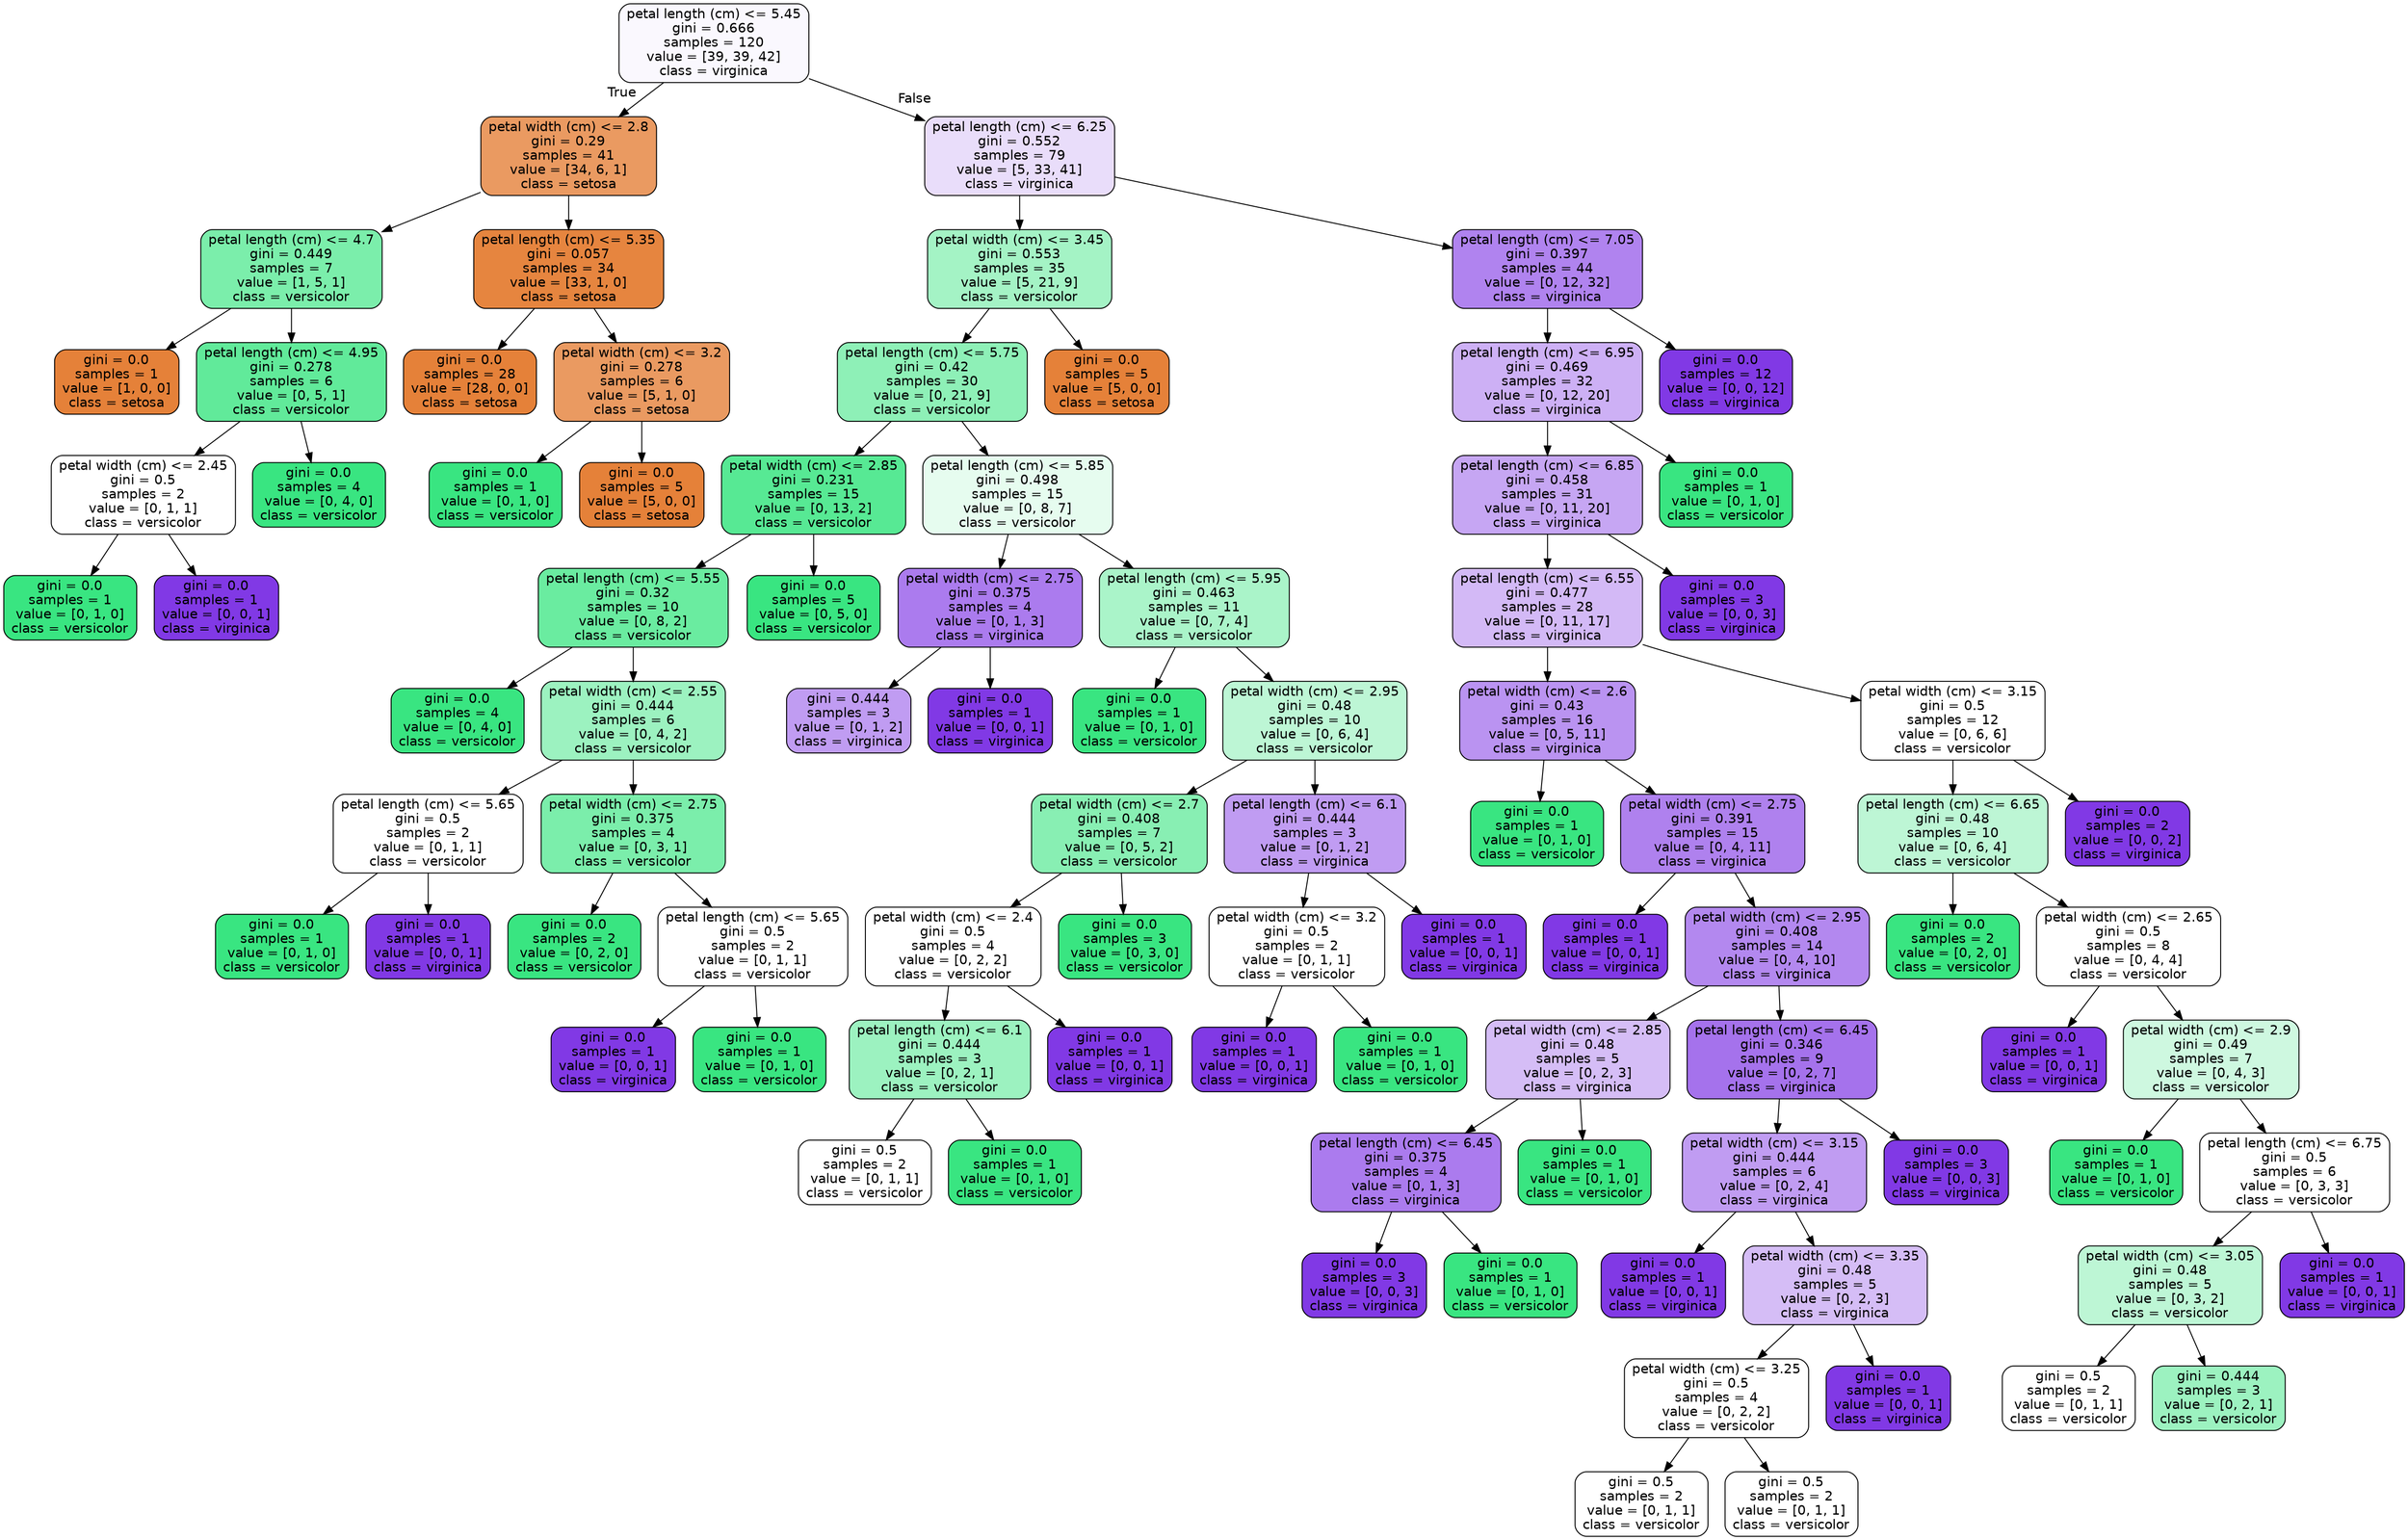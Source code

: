 digraph Tree {
node [shape=box, style="filled, rounded", color="black", fontname=helvetica] ;
edge [fontname=helvetica] ;
0 [label="petal length (cm) <= 5.45\ngini = 0.666\nsamples = 120\nvalue = [39, 39, 42]\nclass = virginica", fillcolor="#faf8fe"] ;
1 [label="petal width (cm) <= 2.8\ngini = 0.29\nsamples = 41\nvalue = [34, 6, 1]\nclass = setosa", fillcolor="#ea9a61"] ;
0 -> 1 [labeldistance=2.5, labelangle=45, headlabel="True"] ;
2 [label="petal length (cm) <= 4.7\ngini = 0.449\nsamples = 7\nvalue = [1, 5, 1]\nclass = versicolor", fillcolor="#7beeab"] ;
1 -> 2 ;
3 [label="gini = 0.0\nsamples = 1\nvalue = [1, 0, 0]\nclass = setosa", fillcolor="#e58139"] ;
2 -> 3 ;
4 [label="petal length (cm) <= 4.95\ngini = 0.278\nsamples = 6\nvalue = [0, 5, 1]\nclass = versicolor", fillcolor="#61ea9a"] ;
2 -> 4 ;
5 [label="petal width (cm) <= 2.45\ngini = 0.5\nsamples = 2\nvalue = [0, 1, 1]\nclass = versicolor", fillcolor="#ffffff"] ;
4 -> 5 ;
6 [label="gini = 0.0\nsamples = 1\nvalue = [0, 1, 0]\nclass = versicolor", fillcolor="#39e581"] ;
5 -> 6 ;
7 [label="gini = 0.0\nsamples = 1\nvalue = [0, 0, 1]\nclass = virginica", fillcolor="#8139e5"] ;
5 -> 7 ;
8 [label="gini = 0.0\nsamples = 4\nvalue = [0, 4, 0]\nclass = versicolor", fillcolor="#39e581"] ;
4 -> 8 ;
9 [label="petal length (cm) <= 5.35\ngini = 0.057\nsamples = 34\nvalue = [33, 1, 0]\nclass = setosa", fillcolor="#e6853f"] ;
1 -> 9 ;
10 [label="gini = 0.0\nsamples = 28\nvalue = [28, 0, 0]\nclass = setosa", fillcolor="#e58139"] ;
9 -> 10 ;
11 [label="petal width (cm) <= 3.2\ngini = 0.278\nsamples = 6\nvalue = [5, 1, 0]\nclass = setosa", fillcolor="#ea9a61"] ;
9 -> 11 ;
12 [label="gini = 0.0\nsamples = 1\nvalue = [0, 1, 0]\nclass = versicolor", fillcolor="#39e581"] ;
11 -> 12 ;
13 [label="gini = 0.0\nsamples = 5\nvalue = [5, 0, 0]\nclass = setosa", fillcolor="#e58139"] ;
11 -> 13 ;
14 [label="petal length (cm) <= 6.25\ngini = 0.552\nsamples = 79\nvalue = [5, 33, 41]\nclass = virginica", fillcolor="#e9ddfa"] ;
0 -> 14 [labeldistance=2.5, labelangle=-45, headlabel="False"] ;
15 [label="petal width (cm) <= 3.45\ngini = 0.553\nsamples = 35\nvalue = [5, 21, 9]\nclass = versicolor", fillcolor="#a4f3c5"] ;
14 -> 15 ;
16 [label="petal length (cm) <= 5.75\ngini = 0.42\nsamples = 30\nvalue = [0, 21, 9]\nclass = versicolor", fillcolor="#8ef0b7"] ;
15 -> 16 ;
17 [label="petal width (cm) <= 2.85\ngini = 0.231\nsamples = 15\nvalue = [0, 13, 2]\nclass = versicolor", fillcolor="#57e994"] ;
16 -> 17 ;
18 [label="petal length (cm) <= 5.55\ngini = 0.32\nsamples = 10\nvalue = [0, 8, 2]\nclass = versicolor", fillcolor="#6aeca0"] ;
17 -> 18 ;
19 [label="gini = 0.0\nsamples = 4\nvalue = [0, 4, 0]\nclass = versicolor", fillcolor="#39e581"] ;
18 -> 19 ;
20 [label="petal width (cm) <= 2.55\ngini = 0.444\nsamples = 6\nvalue = [0, 4, 2]\nclass = versicolor", fillcolor="#9cf2c0"] ;
18 -> 20 ;
21 [label="petal length (cm) <= 5.65\ngini = 0.5\nsamples = 2\nvalue = [0, 1, 1]\nclass = versicolor", fillcolor="#ffffff"] ;
20 -> 21 ;
22 [label="gini = 0.0\nsamples = 1\nvalue = [0, 1, 0]\nclass = versicolor", fillcolor="#39e581"] ;
21 -> 22 ;
23 [label="gini = 0.0\nsamples = 1\nvalue = [0, 0, 1]\nclass = virginica", fillcolor="#8139e5"] ;
21 -> 23 ;
24 [label="petal width (cm) <= 2.75\ngini = 0.375\nsamples = 4\nvalue = [0, 3, 1]\nclass = versicolor", fillcolor="#7beeab"] ;
20 -> 24 ;
25 [label="gini = 0.0\nsamples = 2\nvalue = [0, 2, 0]\nclass = versicolor", fillcolor="#39e581"] ;
24 -> 25 ;
26 [label="petal length (cm) <= 5.65\ngini = 0.5\nsamples = 2\nvalue = [0, 1, 1]\nclass = versicolor", fillcolor="#ffffff"] ;
24 -> 26 ;
27 [label="gini = 0.0\nsamples = 1\nvalue = [0, 0, 1]\nclass = virginica", fillcolor="#8139e5"] ;
26 -> 27 ;
28 [label="gini = 0.0\nsamples = 1\nvalue = [0, 1, 0]\nclass = versicolor", fillcolor="#39e581"] ;
26 -> 28 ;
29 [label="gini = 0.0\nsamples = 5\nvalue = [0, 5, 0]\nclass = versicolor", fillcolor="#39e581"] ;
17 -> 29 ;
30 [label="petal length (cm) <= 5.85\ngini = 0.498\nsamples = 15\nvalue = [0, 8, 7]\nclass = versicolor", fillcolor="#e6fcef"] ;
16 -> 30 ;
31 [label="petal width (cm) <= 2.75\ngini = 0.375\nsamples = 4\nvalue = [0, 1, 3]\nclass = virginica", fillcolor="#ab7bee"] ;
30 -> 31 ;
32 [label="gini = 0.444\nsamples = 3\nvalue = [0, 1, 2]\nclass = virginica", fillcolor="#c09cf2"] ;
31 -> 32 ;
33 [label="gini = 0.0\nsamples = 1\nvalue = [0, 0, 1]\nclass = virginica", fillcolor="#8139e5"] ;
31 -> 33 ;
34 [label="petal length (cm) <= 5.95\ngini = 0.463\nsamples = 11\nvalue = [0, 7, 4]\nclass = versicolor", fillcolor="#aaf4c9"] ;
30 -> 34 ;
35 [label="gini = 0.0\nsamples = 1\nvalue = [0, 1, 0]\nclass = versicolor", fillcolor="#39e581"] ;
34 -> 35 ;
36 [label="petal width (cm) <= 2.95\ngini = 0.48\nsamples = 10\nvalue = [0, 6, 4]\nclass = versicolor", fillcolor="#bdf6d5"] ;
34 -> 36 ;
37 [label="petal width (cm) <= 2.7\ngini = 0.408\nsamples = 7\nvalue = [0, 5, 2]\nclass = versicolor", fillcolor="#88efb3"] ;
36 -> 37 ;
38 [label="petal width (cm) <= 2.4\ngini = 0.5\nsamples = 4\nvalue = [0, 2, 2]\nclass = versicolor", fillcolor="#ffffff"] ;
37 -> 38 ;
39 [label="petal length (cm) <= 6.1\ngini = 0.444\nsamples = 3\nvalue = [0, 2, 1]\nclass = versicolor", fillcolor="#9cf2c0"] ;
38 -> 39 ;
40 [label="gini = 0.5\nsamples = 2\nvalue = [0, 1, 1]\nclass = versicolor", fillcolor="#ffffff"] ;
39 -> 40 ;
41 [label="gini = 0.0\nsamples = 1\nvalue = [0, 1, 0]\nclass = versicolor", fillcolor="#39e581"] ;
39 -> 41 ;
42 [label="gini = 0.0\nsamples = 1\nvalue = [0, 0, 1]\nclass = virginica", fillcolor="#8139e5"] ;
38 -> 42 ;
43 [label="gini = 0.0\nsamples = 3\nvalue = [0, 3, 0]\nclass = versicolor", fillcolor="#39e581"] ;
37 -> 43 ;
44 [label="petal length (cm) <= 6.1\ngini = 0.444\nsamples = 3\nvalue = [0, 1, 2]\nclass = virginica", fillcolor="#c09cf2"] ;
36 -> 44 ;
45 [label="petal width (cm) <= 3.2\ngini = 0.5\nsamples = 2\nvalue = [0, 1, 1]\nclass = versicolor", fillcolor="#ffffff"] ;
44 -> 45 ;
46 [label="gini = 0.0\nsamples = 1\nvalue = [0, 0, 1]\nclass = virginica", fillcolor="#8139e5"] ;
45 -> 46 ;
47 [label="gini = 0.0\nsamples = 1\nvalue = [0, 1, 0]\nclass = versicolor", fillcolor="#39e581"] ;
45 -> 47 ;
48 [label="gini = 0.0\nsamples = 1\nvalue = [0, 0, 1]\nclass = virginica", fillcolor="#8139e5"] ;
44 -> 48 ;
49 [label="gini = 0.0\nsamples = 5\nvalue = [5, 0, 0]\nclass = setosa", fillcolor="#e58139"] ;
15 -> 49 ;
50 [label="petal length (cm) <= 7.05\ngini = 0.397\nsamples = 44\nvalue = [0, 12, 32]\nclass = virginica", fillcolor="#b083ef"] ;
14 -> 50 ;
51 [label="petal length (cm) <= 6.95\ngini = 0.469\nsamples = 32\nvalue = [0, 12, 20]\nclass = virginica", fillcolor="#cdb0f5"] ;
50 -> 51 ;
52 [label="petal length (cm) <= 6.85\ngini = 0.458\nsamples = 31\nvalue = [0, 11, 20]\nclass = virginica", fillcolor="#c6a6f3"] ;
51 -> 52 ;
53 [label="petal length (cm) <= 6.55\ngini = 0.477\nsamples = 28\nvalue = [0, 11, 17]\nclass = virginica", fillcolor="#d3b9f6"] ;
52 -> 53 ;
54 [label="petal width (cm) <= 2.6\ngini = 0.43\nsamples = 16\nvalue = [0, 5, 11]\nclass = virginica", fillcolor="#ba93f1"] ;
53 -> 54 ;
55 [label="gini = 0.0\nsamples = 1\nvalue = [0, 1, 0]\nclass = versicolor", fillcolor="#39e581"] ;
54 -> 55 ;
56 [label="petal width (cm) <= 2.75\ngini = 0.391\nsamples = 15\nvalue = [0, 4, 11]\nclass = virginica", fillcolor="#af81ee"] ;
54 -> 56 ;
57 [label="gini = 0.0\nsamples = 1\nvalue = [0, 0, 1]\nclass = virginica", fillcolor="#8139e5"] ;
56 -> 57 ;
58 [label="petal width (cm) <= 2.95\ngini = 0.408\nsamples = 14\nvalue = [0, 4, 10]\nclass = virginica", fillcolor="#b388ef"] ;
56 -> 58 ;
59 [label="petal width (cm) <= 2.85\ngini = 0.48\nsamples = 5\nvalue = [0, 2, 3]\nclass = virginica", fillcolor="#d5bdf6"] ;
58 -> 59 ;
60 [label="petal length (cm) <= 6.45\ngini = 0.375\nsamples = 4\nvalue = [0, 1, 3]\nclass = virginica", fillcolor="#ab7bee"] ;
59 -> 60 ;
61 [label="gini = 0.0\nsamples = 3\nvalue = [0, 0, 3]\nclass = virginica", fillcolor="#8139e5"] ;
60 -> 61 ;
62 [label="gini = 0.0\nsamples = 1\nvalue = [0, 1, 0]\nclass = versicolor", fillcolor="#39e581"] ;
60 -> 62 ;
63 [label="gini = 0.0\nsamples = 1\nvalue = [0, 1, 0]\nclass = versicolor", fillcolor="#39e581"] ;
59 -> 63 ;
64 [label="petal length (cm) <= 6.45\ngini = 0.346\nsamples = 9\nvalue = [0, 2, 7]\nclass = virginica", fillcolor="#a572ec"] ;
58 -> 64 ;
65 [label="petal width (cm) <= 3.15\ngini = 0.444\nsamples = 6\nvalue = [0, 2, 4]\nclass = virginica", fillcolor="#c09cf2"] ;
64 -> 65 ;
66 [label="gini = 0.0\nsamples = 1\nvalue = [0, 0, 1]\nclass = virginica", fillcolor="#8139e5"] ;
65 -> 66 ;
67 [label="petal width (cm) <= 3.35\ngini = 0.48\nsamples = 5\nvalue = [0, 2, 3]\nclass = virginica", fillcolor="#d5bdf6"] ;
65 -> 67 ;
68 [label="petal width (cm) <= 3.25\ngini = 0.5\nsamples = 4\nvalue = [0, 2, 2]\nclass = versicolor", fillcolor="#ffffff"] ;
67 -> 68 ;
69 [label="gini = 0.5\nsamples = 2\nvalue = [0, 1, 1]\nclass = versicolor", fillcolor="#ffffff"] ;
68 -> 69 ;
70 [label="gini = 0.5\nsamples = 2\nvalue = [0, 1, 1]\nclass = versicolor", fillcolor="#ffffff"] ;
68 -> 70 ;
71 [label="gini = 0.0\nsamples = 1\nvalue = [0, 0, 1]\nclass = virginica", fillcolor="#8139e5"] ;
67 -> 71 ;
72 [label="gini = 0.0\nsamples = 3\nvalue = [0, 0, 3]\nclass = virginica", fillcolor="#8139e5"] ;
64 -> 72 ;
73 [label="petal width (cm) <= 3.15\ngini = 0.5\nsamples = 12\nvalue = [0, 6, 6]\nclass = versicolor", fillcolor="#ffffff"] ;
53 -> 73 ;
74 [label="petal length (cm) <= 6.65\ngini = 0.48\nsamples = 10\nvalue = [0, 6, 4]\nclass = versicolor", fillcolor="#bdf6d5"] ;
73 -> 74 ;
75 [label="gini = 0.0\nsamples = 2\nvalue = [0, 2, 0]\nclass = versicolor", fillcolor="#39e581"] ;
74 -> 75 ;
76 [label="petal width (cm) <= 2.65\ngini = 0.5\nsamples = 8\nvalue = [0, 4, 4]\nclass = versicolor", fillcolor="#ffffff"] ;
74 -> 76 ;
77 [label="gini = 0.0\nsamples = 1\nvalue = [0, 0, 1]\nclass = virginica", fillcolor="#8139e5"] ;
76 -> 77 ;
78 [label="petal width (cm) <= 2.9\ngini = 0.49\nsamples = 7\nvalue = [0, 4, 3]\nclass = versicolor", fillcolor="#cef8e0"] ;
76 -> 78 ;
79 [label="gini = 0.0\nsamples = 1\nvalue = [0, 1, 0]\nclass = versicolor", fillcolor="#39e581"] ;
78 -> 79 ;
80 [label="petal length (cm) <= 6.75\ngini = 0.5\nsamples = 6\nvalue = [0, 3, 3]\nclass = versicolor", fillcolor="#ffffff"] ;
78 -> 80 ;
81 [label="petal width (cm) <= 3.05\ngini = 0.48\nsamples = 5\nvalue = [0, 3, 2]\nclass = versicolor", fillcolor="#bdf6d5"] ;
80 -> 81 ;
82 [label="gini = 0.5\nsamples = 2\nvalue = [0, 1, 1]\nclass = versicolor", fillcolor="#ffffff"] ;
81 -> 82 ;
83 [label="gini = 0.444\nsamples = 3\nvalue = [0, 2, 1]\nclass = versicolor", fillcolor="#9cf2c0"] ;
81 -> 83 ;
84 [label="gini = 0.0\nsamples = 1\nvalue = [0, 0, 1]\nclass = virginica", fillcolor="#8139e5"] ;
80 -> 84 ;
85 [label="gini = 0.0\nsamples = 2\nvalue = [0, 0, 2]\nclass = virginica", fillcolor="#8139e5"] ;
73 -> 85 ;
86 [label="gini = 0.0\nsamples = 3\nvalue = [0, 0, 3]\nclass = virginica", fillcolor="#8139e5"] ;
52 -> 86 ;
87 [label="gini = 0.0\nsamples = 1\nvalue = [0, 1, 0]\nclass = versicolor", fillcolor="#39e581"] ;
51 -> 87 ;
88 [label="gini = 0.0\nsamples = 12\nvalue = [0, 0, 12]\nclass = virginica", fillcolor="#8139e5"] ;
50 -> 88 ;
}
